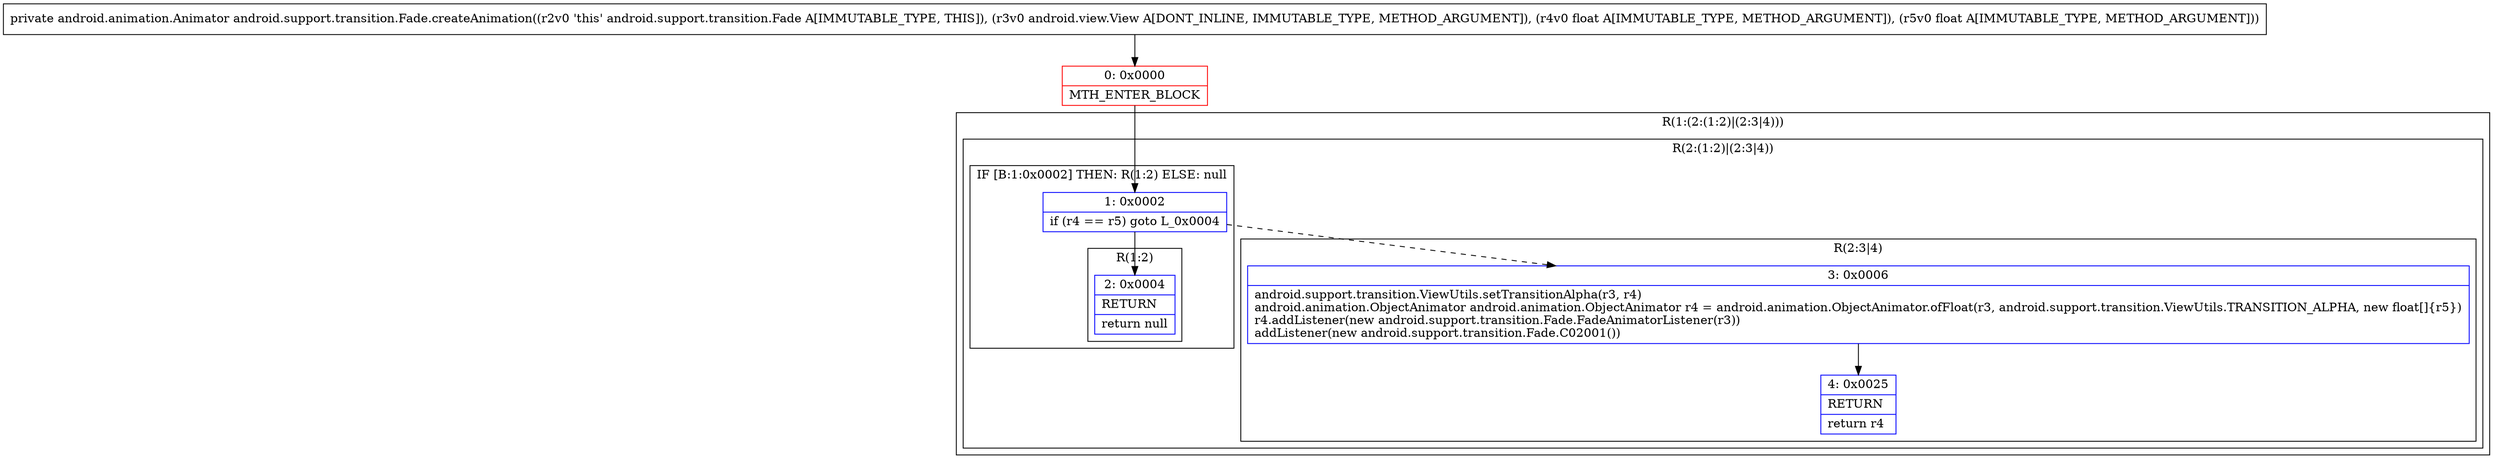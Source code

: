 digraph "CFG forandroid.support.transition.Fade.createAnimation(Landroid\/view\/View;FF)Landroid\/animation\/Animator;" {
subgraph cluster_Region_65306541 {
label = "R(1:(2:(1:2)|(2:3|4)))";
node [shape=record,color=blue];
subgraph cluster_Region_1309030509 {
label = "R(2:(1:2)|(2:3|4))";
node [shape=record,color=blue];
subgraph cluster_IfRegion_76498385 {
label = "IF [B:1:0x0002] THEN: R(1:2) ELSE: null";
node [shape=record,color=blue];
Node_1 [shape=record,label="{1\:\ 0x0002|if (r4 == r5) goto L_0x0004\l}"];
subgraph cluster_Region_1288190936 {
label = "R(1:2)";
node [shape=record,color=blue];
Node_2 [shape=record,label="{2\:\ 0x0004|RETURN\l|return null\l}"];
}
}
subgraph cluster_Region_691873748 {
label = "R(2:3|4)";
node [shape=record,color=blue];
Node_3 [shape=record,label="{3\:\ 0x0006|android.support.transition.ViewUtils.setTransitionAlpha(r3, r4)\landroid.animation.ObjectAnimator android.animation.ObjectAnimator r4 = android.animation.ObjectAnimator.ofFloat(r3, android.support.transition.ViewUtils.TRANSITION_ALPHA, new float[]\{r5\})\lr4.addListener(new android.support.transition.Fade.FadeAnimatorListener(r3))\laddListener(new android.support.transition.Fade.C02001())\l}"];
Node_4 [shape=record,label="{4\:\ 0x0025|RETURN\l|return r4\l}"];
}
}
}
Node_0 [shape=record,color=red,label="{0\:\ 0x0000|MTH_ENTER_BLOCK\l}"];
MethodNode[shape=record,label="{private android.animation.Animator android.support.transition.Fade.createAnimation((r2v0 'this' android.support.transition.Fade A[IMMUTABLE_TYPE, THIS]), (r3v0 android.view.View A[DONT_INLINE, IMMUTABLE_TYPE, METHOD_ARGUMENT]), (r4v0 float A[IMMUTABLE_TYPE, METHOD_ARGUMENT]), (r5v0 float A[IMMUTABLE_TYPE, METHOD_ARGUMENT])) }"];
MethodNode -> Node_0;
Node_1 -> Node_2;
Node_1 -> Node_3[style=dashed];
Node_3 -> Node_4;
Node_0 -> Node_1;
}

